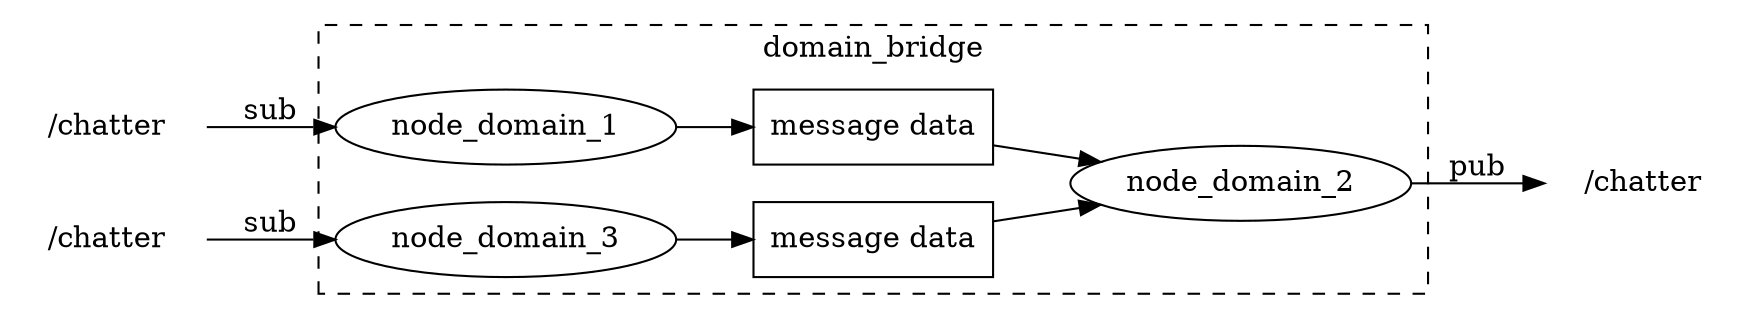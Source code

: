 digraph {
    rankdir="LR";
    topic_in_1 -> node_domain_1 [label="sub"]
    topic_in_3 -> node_domain_3 [label="sub"]
    node_domain_1 -> chatter_1_to_2
    node_domain_3 -> chatter_3_to_2
    chatter_1_to_2 -> node_domain_2
    chatter_3_to_2 -> node_domain_2
    node_domain_2 -> topic_out [label="pub"]

    subgraph cluster_domain_bridge {
        node_domain_1 [shape=oval, color="#000000"];
        node_domain_2 [shape=oval, color="#000000"];
        node_domain_3 [shape=oval, color="#000000"];
        chatter_1_to_2 [shape=box, color="#000000", label="message data"];
        chatter_3_to_2 [shape=box, color="#000000", label="message data"];
        label="domain_bridge";
        graph[style=dashed];
    }
      
    topic_in_1 [label="/chatter", color="#ffffff"]
    topic_in_3 [label="/chatter", color="#ffffff"]
    topic_out [label="/chatter", color="#ffffff"]
}

